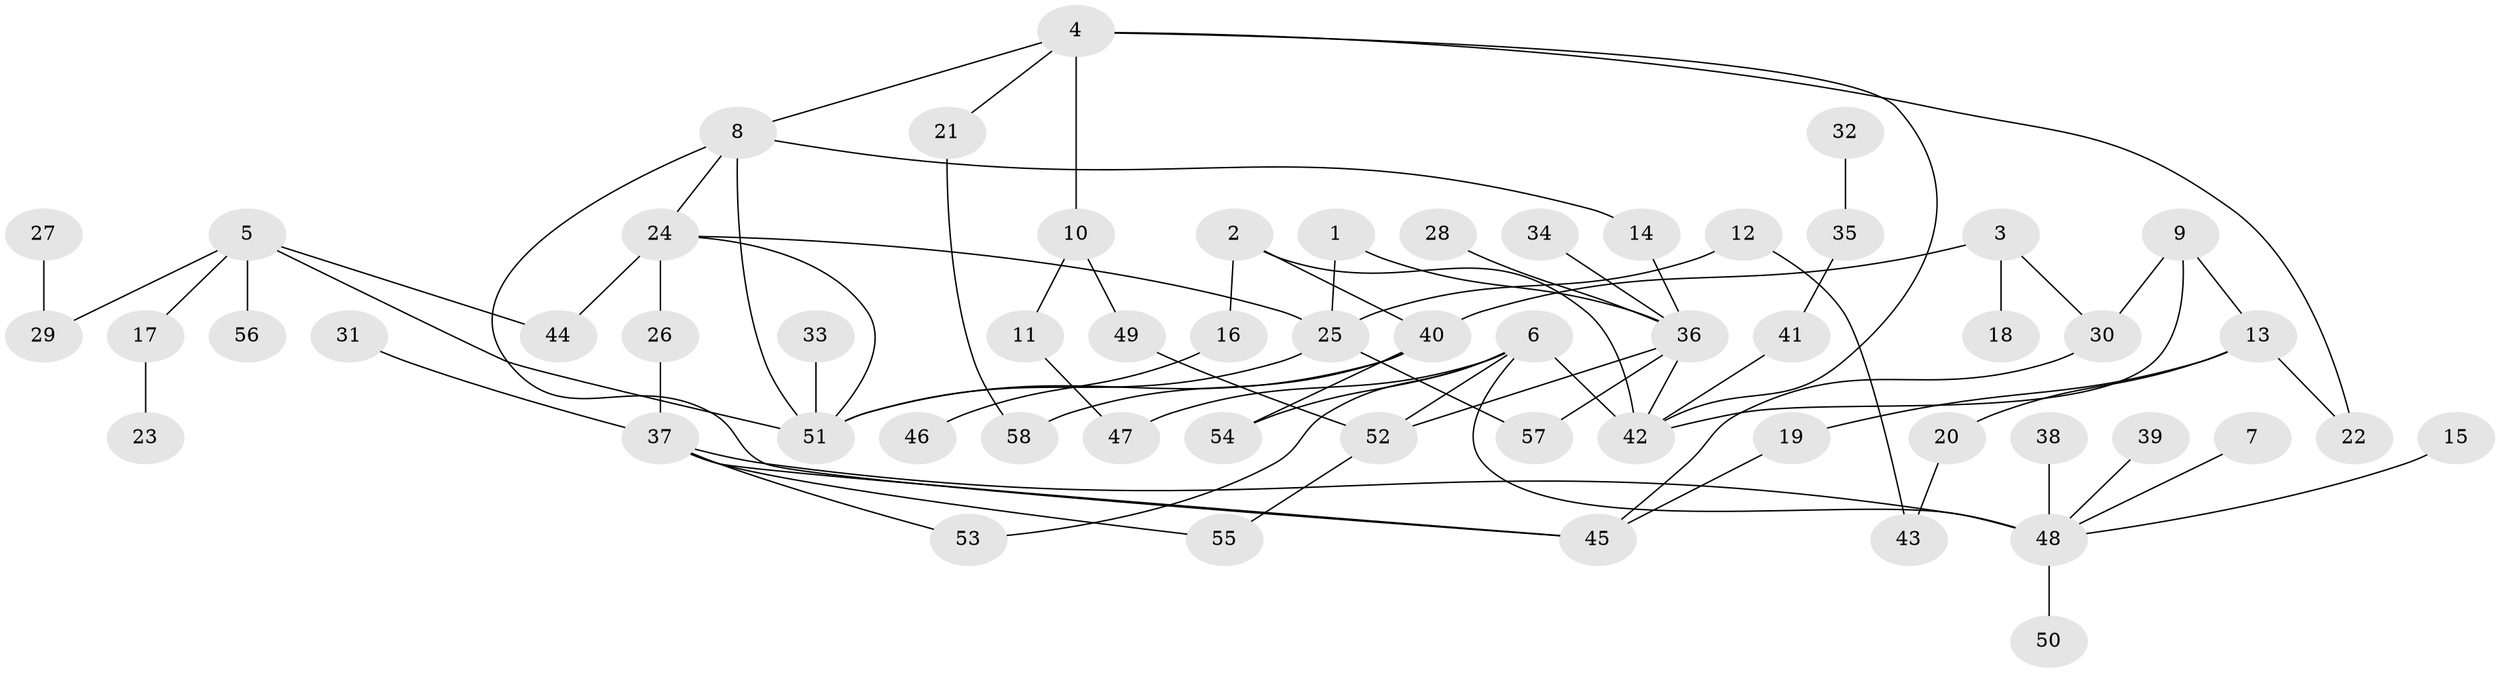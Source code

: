 // original degree distribution, {8: 0.02608695652173913, 7: 0.008695652173913044, 5: 0.05217391304347826, 2: 0.3652173913043478, 3: 0.1565217391304348, 4: 0.05217391304347826, 6: 0.017391304347826087, 1: 0.3217391304347826}
// Generated by graph-tools (version 1.1) at 2025/00/03/09/25 03:00:59]
// undirected, 58 vertices, 78 edges
graph export_dot {
graph [start="1"]
  node [color=gray90,style=filled];
  1;
  2;
  3;
  4;
  5;
  6;
  7;
  8;
  9;
  10;
  11;
  12;
  13;
  14;
  15;
  16;
  17;
  18;
  19;
  20;
  21;
  22;
  23;
  24;
  25;
  26;
  27;
  28;
  29;
  30;
  31;
  32;
  33;
  34;
  35;
  36;
  37;
  38;
  39;
  40;
  41;
  42;
  43;
  44;
  45;
  46;
  47;
  48;
  49;
  50;
  51;
  52;
  53;
  54;
  55;
  56;
  57;
  58;
  1 -- 25 [weight=1.0];
  1 -- 36 [weight=1.0];
  2 -- 16 [weight=1.0];
  2 -- 40 [weight=1.0];
  2 -- 42 [weight=1.0];
  3 -- 18 [weight=1.0];
  3 -- 30 [weight=1.0];
  3 -- 40 [weight=1.0];
  4 -- 8 [weight=1.0];
  4 -- 10 [weight=1.0];
  4 -- 21 [weight=1.0];
  4 -- 22 [weight=1.0];
  4 -- 42 [weight=1.0];
  5 -- 17 [weight=1.0];
  5 -- 29 [weight=1.0];
  5 -- 44 [weight=1.0];
  5 -- 51 [weight=1.0];
  5 -- 56 [weight=1.0];
  6 -- 42 [weight=1.0];
  6 -- 47 [weight=1.0];
  6 -- 48 [weight=1.0];
  6 -- 52 [weight=1.0];
  6 -- 53 [weight=1.0];
  6 -- 54 [weight=1.0];
  7 -- 48 [weight=1.0];
  8 -- 14 [weight=1.0];
  8 -- 24 [weight=1.0];
  8 -- 45 [weight=1.0];
  8 -- 51 [weight=1.0];
  9 -- 13 [weight=1.0];
  9 -- 30 [weight=1.0];
  9 -- 42 [weight=1.0];
  10 -- 11 [weight=1.0];
  10 -- 49 [weight=1.0];
  11 -- 47 [weight=1.0];
  12 -- 25 [weight=1.0];
  12 -- 43 [weight=1.0];
  13 -- 19 [weight=1.0];
  13 -- 20 [weight=1.0];
  13 -- 22 [weight=1.0];
  14 -- 36 [weight=1.0];
  15 -- 48 [weight=1.0];
  16 -- 46 [weight=1.0];
  17 -- 23 [weight=1.0];
  19 -- 45 [weight=1.0];
  20 -- 43 [weight=1.0];
  21 -- 58 [weight=1.0];
  24 -- 25 [weight=1.0];
  24 -- 26 [weight=1.0];
  24 -- 44 [weight=1.0];
  24 -- 51 [weight=1.0];
  25 -- 51 [weight=1.0];
  25 -- 57 [weight=1.0];
  26 -- 37 [weight=1.0];
  27 -- 29 [weight=1.0];
  28 -- 36 [weight=1.0];
  30 -- 45 [weight=1.0];
  31 -- 37 [weight=1.0];
  32 -- 35 [weight=1.0];
  33 -- 51 [weight=1.0];
  34 -- 36 [weight=1.0];
  35 -- 41 [weight=1.0];
  36 -- 42 [weight=1.0];
  36 -- 52 [weight=1.0];
  36 -- 57 [weight=1.0];
  37 -- 45 [weight=1.0];
  37 -- 48 [weight=2.0];
  37 -- 53 [weight=1.0];
  37 -- 55 [weight=1.0];
  38 -- 48 [weight=1.0];
  39 -- 48 [weight=1.0];
  40 -- 51 [weight=1.0];
  40 -- 54 [weight=1.0];
  40 -- 58 [weight=1.0];
  41 -- 42 [weight=1.0];
  48 -- 50 [weight=1.0];
  49 -- 52 [weight=1.0];
  52 -- 55 [weight=1.0];
}
